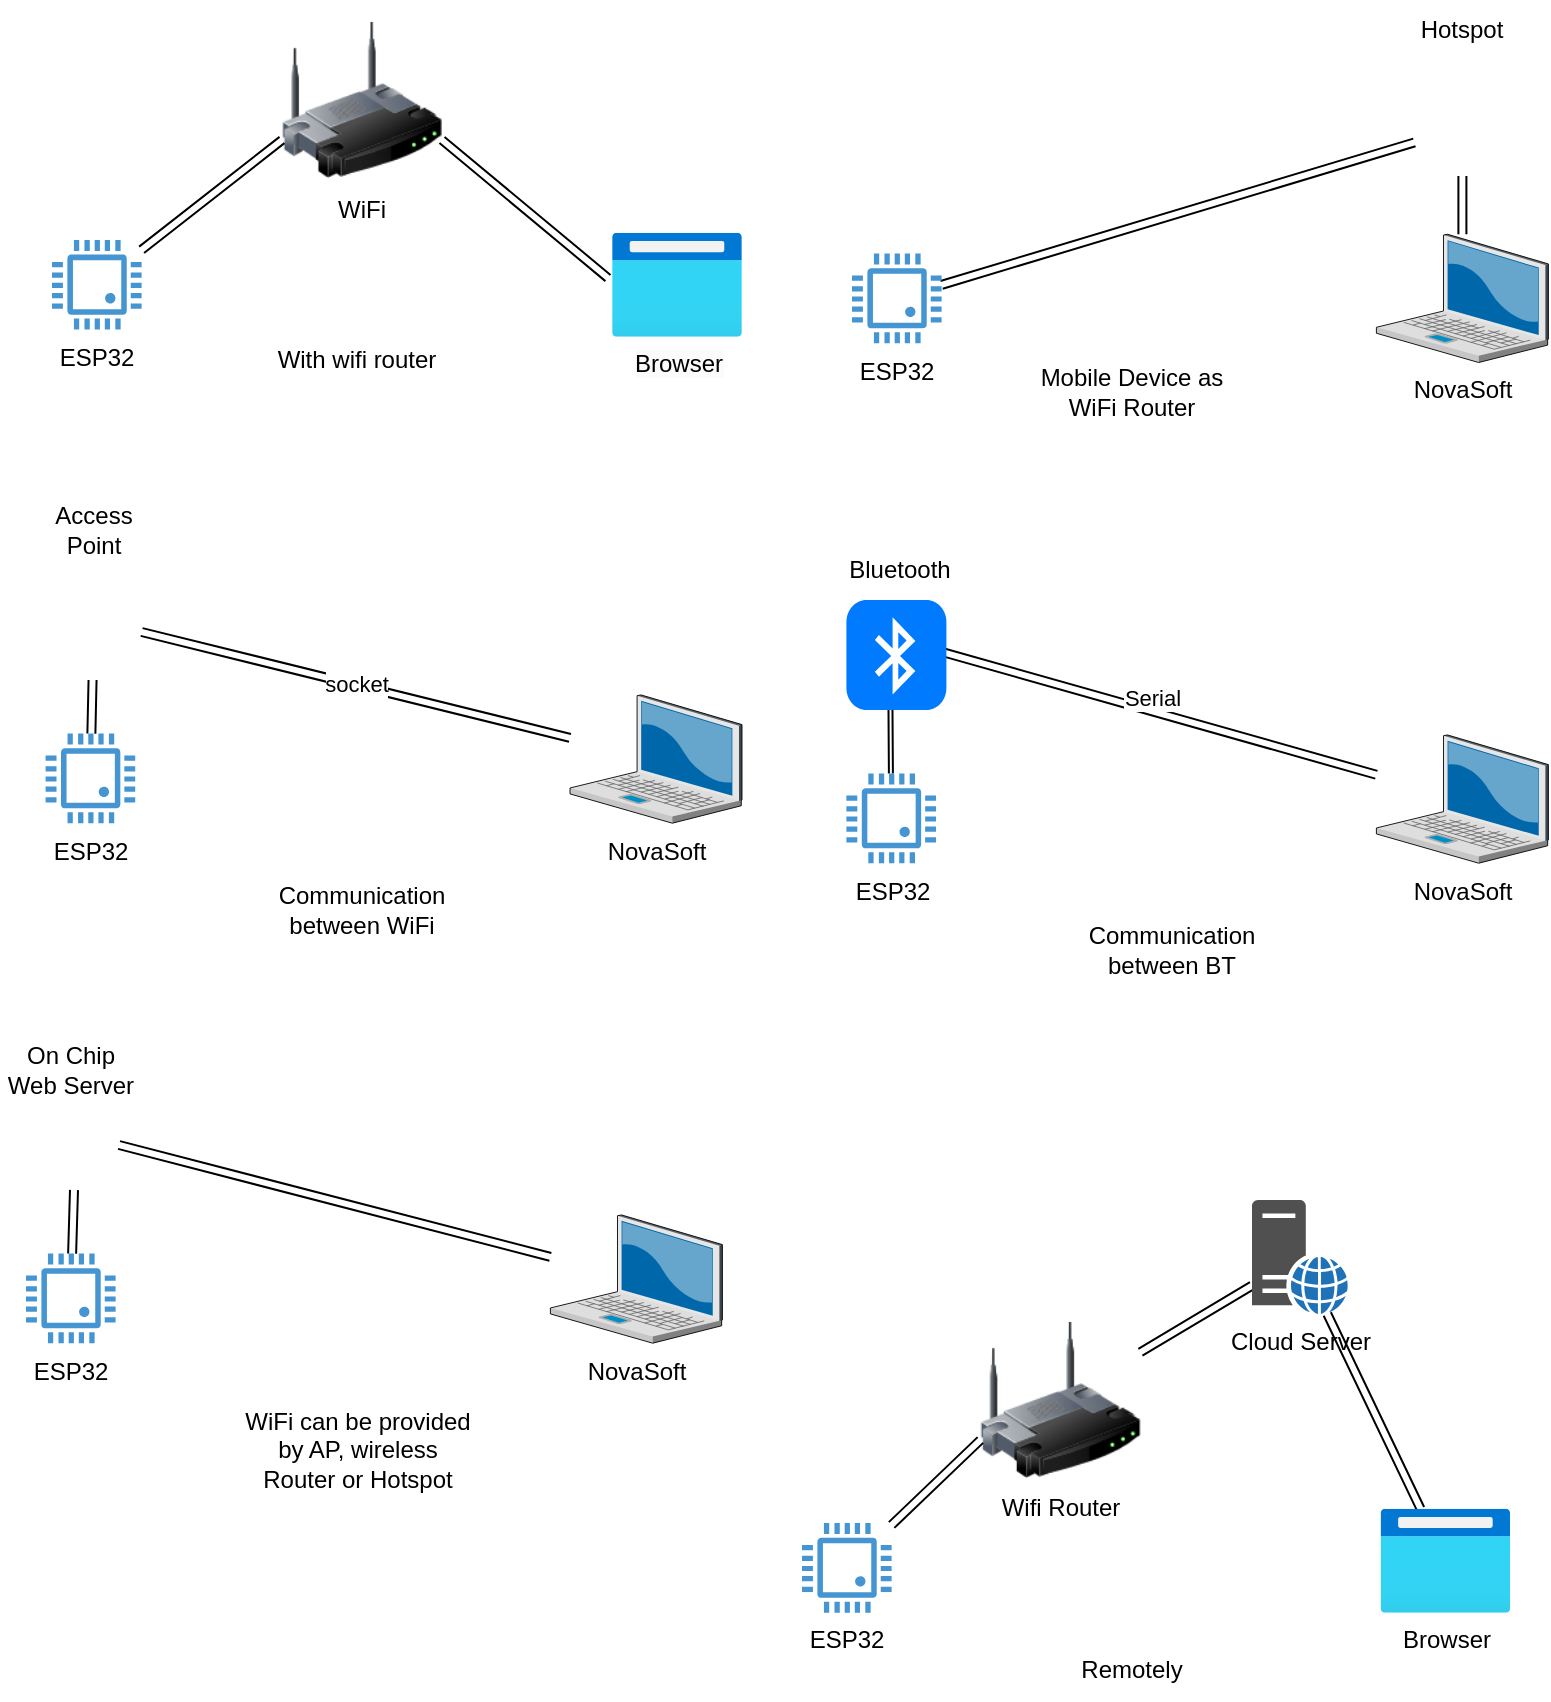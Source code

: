 <mxfile version="23.1.5" type="device">
  <diagram id="R2lEEEUBdFMjLlhIrx00" name="Page-1">
    <mxGraphModel dx="1674" dy="761" grid="1" gridSize="10" guides="1" tooltips="1" connect="1" arrows="1" fold="1" page="1" pageScale="1" pageWidth="850" pageHeight="1100" math="0" shadow="0" extFonts="Permanent Marker^https://fonts.googleapis.com/css?family=Permanent+Marker">
      <root>
        <mxCell id="0" />
        <mxCell id="1" parent="0" />
        <mxCell id="UsyBkcnj87DldpoOLnzl-3" value="" style="image;html=1;image=img/lib/clip_art/networking/Wireless_Router_128x128.png" vertex="1" parent="1">
          <mxGeometry x="175" y="20" width="80" height="80" as="geometry" />
        </mxCell>
        <mxCell id="UsyBkcnj87DldpoOLnzl-9" style="rounded=0;orthogonalLoop=1;jettySize=auto;html=1;entryX=0;entryY=0.75;entryDx=0;entryDy=0;shape=link;" edge="1" parent="1" source="UsyBkcnj87DldpoOLnzl-4" target="UsyBkcnj87DldpoOLnzl-3">
          <mxGeometry relative="1" as="geometry" />
        </mxCell>
        <mxCell id="UsyBkcnj87DldpoOLnzl-4" value="ESP32" style="pointerEvents=1;shadow=0;dashed=0;html=1;strokeColor=none;fillColor=#4495D1;labelPosition=center;verticalLabelPosition=bottom;verticalAlign=top;align=center;outlineConnect=0;shape=mxgraph.veeam.cpu;" vertex="1" parent="1">
          <mxGeometry x="60" y="130" width="44.8" height="44.8" as="geometry" />
        </mxCell>
        <mxCell id="UsyBkcnj87DldpoOLnzl-8" value="&lt;meta charset=&quot;utf-8&quot;&gt;&lt;span style=&quot;color: rgb(0, 0, 0); font-family: Helvetica; font-size: 12px; font-style: normal; font-variant-ligatures: normal; font-variant-caps: normal; font-weight: 400; letter-spacing: normal; orphans: 2; text-align: center; text-indent: 0px; text-transform: none; widows: 2; word-spacing: 0px; -webkit-text-stroke-width: 0px; background-color: rgb(251, 251, 251); text-decoration-thickness: initial; text-decoration-style: initial; text-decoration-color: initial; float: none; display: inline !important;&quot;&gt;Browser&lt;/span&gt;" style="image;aspect=fixed;html=1;points=[];align=center;fontSize=12;image=img/lib/azure2/general/Browser.svg;" vertex="1" parent="1">
          <mxGeometry x="340" y="126.4" width="65" height="52" as="geometry" />
        </mxCell>
        <mxCell id="UsyBkcnj87DldpoOLnzl-13" style="rounded=0;orthogonalLoop=1;jettySize=auto;html=1;entryX=-0.031;entryY=0.435;entryDx=0;entryDy=0;entryPerimeter=0;shape=link;exitX=1;exitY=0.75;exitDx=0;exitDy=0;" edge="1" parent="1" source="UsyBkcnj87DldpoOLnzl-3" target="UsyBkcnj87DldpoOLnzl-8">
          <mxGeometry relative="1" as="geometry">
            <mxPoint x="260" y="110" as="sourcePoint" />
          </mxGeometry>
        </mxCell>
        <mxCell id="UsyBkcnj87DldpoOLnzl-43" style="rounded=0;orthogonalLoop=1;jettySize=auto;html=1;shape=link;" edge="1" parent="1" source="UsyBkcnj87DldpoOLnzl-15" target="UsyBkcnj87DldpoOLnzl-21">
          <mxGeometry relative="1" as="geometry" />
        </mxCell>
        <mxCell id="UsyBkcnj87DldpoOLnzl-15" value="Wifi Router" style="image;html=1;image=img/lib/clip_art/networking/Wireless_Router_128x128.png" vertex="1" parent="1">
          <mxGeometry x="524.2" y="670" width="80" height="80" as="geometry" />
        </mxCell>
        <mxCell id="UsyBkcnj87DldpoOLnzl-23" style="rounded=0;orthogonalLoop=1;jettySize=auto;html=1;entryX=0;entryY=0.75;entryDx=0;entryDy=0;shape=link;" edge="1" parent="1" source="UsyBkcnj87DldpoOLnzl-17" target="UsyBkcnj87DldpoOLnzl-15">
          <mxGeometry relative="1" as="geometry" />
        </mxCell>
        <mxCell id="UsyBkcnj87DldpoOLnzl-17" value="ESP32" style="pointerEvents=1;shadow=0;dashed=0;html=1;strokeColor=none;fillColor=#4495D1;labelPosition=center;verticalLabelPosition=bottom;verticalAlign=top;align=center;outlineConnect=0;shape=mxgraph.veeam.cpu;" vertex="1" parent="1">
          <mxGeometry x="435" y="771.55" width="44.8" height="44.8" as="geometry" />
        </mxCell>
        <mxCell id="UsyBkcnj87DldpoOLnzl-18" style="rounded=0;orthogonalLoop=1;jettySize=auto;html=1;shape=link;" edge="1" parent="1" source="UsyBkcnj87DldpoOLnzl-19" target="UsyBkcnj87DldpoOLnzl-21">
          <mxGeometry relative="1" as="geometry">
            <mxPoint x="689.956" y="628.55" as="targetPoint" />
          </mxGeometry>
        </mxCell>
        <mxCell id="UsyBkcnj87DldpoOLnzl-19" value="Browser" style="image;aspect=fixed;html=1;points=[];align=center;fontSize=12;image=img/lib/azure2/general/Browser.svg;" vertex="1" parent="1">
          <mxGeometry x="724.2" y="764.35" width="65" height="52" as="geometry" />
        </mxCell>
        <mxCell id="UsyBkcnj87DldpoOLnzl-21" value="Cloud Server&lt;div&gt;&lt;br/&gt;&lt;/div&gt;" style="sketch=0;pointerEvents=1;shadow=0;dashed=0;html=1;strokeColor=none;fillColor=#505050;labelPosition=center;verticalLabelPosition=bottom;verticalAlign=top;outlineConnect=0;align=center;shape=mxgraph.office.servers.web_server_blue;" vertex="1" parent="1">
          <mxGeometry x="660" y="610" width="48" height="57" as="geometry" />
        </mxCell>
        <mxCell id="UsyBkcnj87DldpoOLnzl-25" value="WiFi" style="text;html=1;align=center;verticalAlign=middle;whiteSpace=wrap;rounded=0;" vertex="1" parent="1">
          <mxGeometry x="185" y="100" width="60" height="30" as="geometry" />
        </mxCell>
        <mxCell id="UsyBkcnj87DldpoOLnzl-46" style="rounded=0;orthogonalLoop=1;jettySize=auto;html=1;shape=link;" edge="1" parent="1" source="UsyBkcnj87DldpoOLnzl-36" target="UsyBkcnj87DldpoOLnzl-45">
          <mxGeometry relative="1" as="geometry" />
        </mxCell>
        <mxCell id="UsyBkcnj87DldpoOLnzl-36" value="ESP32" style="pointerEvents=1;shadow=0;dashed=0;html=1;strokeColor=none;fillColor=#4495D1;labelPosition=center;verticalLabelPosition=bottom;verticalAlign=top;align=center;outlineConnect=0;shape=mxgraph.veeam.cpu;" vertex="1" parent="1">
          <mxGeometry x="56.8" y="376.8" width="44.8" height="44.8" as="geometry" />
        </mxCell>
        <mxCell id="UsyBkcnj87DldpoOLnzl-37" value="socket" style="rounded=0;orthogonalLoop=1;jettySize=auto;html=1;shape=link;entryX=1;entryY=0.5;entryDx=0;entryDy=0;" edge="1" parent="1" source="UsyBkcnj87DldpoOLnzl-47" target="UsyBkcnj87DldpoOLnzl-45">
          <mxGeometry relative="1" as="geometry">
            <mxPoint x="255" y="332.654" as="targetPoint" />
            <mxPoint x="340" y="390.313" as="sourcePoint" />
          </mxGeometry>
        </mxCell>
        <mxCell id="UsyBkcnj87DldpoOLnzl-40" value="Access Point" style="text;html=1;align=center;verticalAlign=middle;whiteSpace=wrap;rounded=0;" vertex="1" parent="1">
          <mxGeometry x="50.8" y="260" width="60" height="30" as="geometry" />
        </mxCell>
        <mxCell id="UsyBkcnj87DldpoOLnzl-45" value="" style="shape=image;html=1;verticalAlign=top;verticalLabelPosition=bottom;labelBackgroundColor=#ffffff;imageAspect=0;aspect=fixed;image=https://cdn3.iconfinder.com/data/icons/belidong-hotel/32/Artboard_16-128.png" vertex="1" parent="1">
          <mxGeometry x="56.8" y="302" width="48" height="48" as="geometry" />
        </mxCell>
        <mxCell id="UsyBkcnj87DldpoOLnzl-47" value="NovaSoft" style="verticalLabelPosition=bottom;sketch=0;aspect=fixed;html=1;verticalAlign=top;strokeColor=none;align=center;outlineConnect=0;shape=mxgraph.citrix.laptop_2;" vertex="1" parent="1">
          <mxGeometry x="319" y="357.47" width="86" height="64.13" as="geometry" />
        </mxCell>
        <mxCell id="UsyBkcnj87DldpoOLnzl-51" style="rounded=0;orthogonalLoop=1;jettySize=auto;html=1;shape=link;width=-2;entryX=0.44;entryY=0.873;entryDx=0;entryDy=0;entryPerimeter=0;" edge="1" parent="1" source="UsyBkcnj87DldpoOLnzl-52" target="UsyBkcnj87DldpoOLnzl-58">
          <mxGeometry relative="1" as="geometry">
            <mxPoint x="483.475" y="370" as="targetPoint" />
          </mxGeometry>
        </mxCell>
        <mxCell id="UsyBkcnj87DldpoOLnzl-52" value="ESP32" style="pointerEvents=1;shadow=0;dashed=0;html=1;strokeColor=none;fillColor=#4495D1;labelPosition=center;verticalLabelPosition=bottom;verticalAlign=top;align=center;outlineConnect=0;shape=mxgraph.veeam.cpu;" vertex="1" parent="1">
          <mxGeometry x="457.2" y="396.8" width="44.8" height="44.8" as="geometry" />
        </mxCell>
        <mxCell id="UsyBkcnj87DldpoOLnzl-53" style="rounded=0;orthogonalLoop=1;jettySize=auto;html=1;shape=link;entryX=0.96;entryY=0.473;entryDx=0;entryDy=0;entryPerimeter=0;" edge="1" parent="1" source="UsyBkcnj87DldpoOLnzl-56" target="UsyBkcnj87DldpoOLnzl-58">
          <mxGeometry relative="1" as="geometry">
            <mxPoint x="508.0" y="346" as="targetPoint" />
            <mxPoint x="743.2" y="410.313" as="sourcePoint" />
          </mxGeometry>
        </mxCell>
        <mxCell id="UsyBkcnj87DldpoOLnzl-59" value="Serial" style="edgeLabel;html=1;align=center;verticalAlign=middle;resizable=0;points=[];" vertex="1" connectable="0" parent="UsyBkcnj87DldpoOLnzl-53">
          <mxGeometry x="0.057" y="-6" relative="1" as="geometry">
            <mxPoint as="offset" />
          </mxGeometry>
        </mxCell>
        <mxCell id="UsyBkcnj87DldpoOLnzl-54" value="Bluetooth" style="text;html=1;align=center;verticalAlign=middle;whiteSpace=wrap;rounded=0;" vertex="1" parent="1">
          <mxGeometry x="454" y="280" width="60" height="30" as="geometry" />
        </mxCell>
        <mxCell id="UsyBkcnj87DldpoOLnzl-56" value="NovaSoft" style="verticalLabelPosition=bottom;sketch=0;aspect=fixed;html=1;verticalAlign=top;strokeColor=none;align=center;outlineConnect=0;shape=mxgraph.citrix.laptop_2;" vertex="1" parent="1">
          <mxGeometry x="722.2" y="377.47" width="86" height="64.13" as="geometry" />
        </mxCell>
        <mxCell id="UsyBkcnj87DldpoOLnzl-58" value="" style="html=1;strokeWidth=1;shadow=0;dashed=0;shape=mxgraph.ios7.misc.bluetooth;fillColor=#007AFF;strokeColor=none;buttonText=;strokeColor2=#222222;fontColor=#222222;fontSize=8;verticalLabelPosition=bottom;verticalAlign=top;align=center;sketch=0;" vertex="1" parent="1">
          <mxGeometry x="457.2" y="310" width="50" height="55" as="geometry" />
        </mxCell>
        <mxCell id="UsyBkcnj87DldpoOLnzl-60" style="rounded=0;orthogonalLoop=1;jettySize=auto;html=1;shape=link;" edge="1" parent="1" source="UsyBkcnj87DldpoOLnzl-61" target="UsyBkcnj87DldpoOLnzl-64">
          <mxGeometry relative="1" as="geometry" />
        </mxCell>
        <mxCell id="UsyBkcnj87DldpoOLnzl-61" value="ESP32" style="pointerEvents=1;shadow=0;dashed=0;html=1;strokeColor=none;fillColor=#4495D1;labelPosition=center;verticalLabelPosition=bottom;verticalAlign=top;align=center;outlineConnect=0;shape=mxgraph.veeam.cpu;" vertex="1" parent="1">
          <mxGeometry x="460" y="136.8" width="44.8" height="44.8" as="geometry" />
        </mxCell>
        <mxCell id="UsyBkcnj87DldpoOLnzl-62" style="rounded=0;orthogonalLoop=1;jettySize=auto;html=1;shape=link;entryX=0.5;entryY=1;entryDx=0;entryDy=0;" edge="1" parent="1" source="UsyBkcnj87DldpoOLnzl-65" target="UsyBkcnj87DldpoOLnzl-64">
          <mxGeometry relative="1" as="geometry">
            <mxPoint x="658.2" y="92.654" as="targetPoint" />
            <mxPoint x="743.2" y="150.313" as="sourcePoint" />
          </mxGeometry>
        </mxCell>
        <mxCell id="UsyBkcnj87DldpoOLnzl-63" value="Hotspot" style="text;html=1;align=center;verticalAlign=middle;whiteSpace=wrap;rounded=0;" vertex="1" parent="1">
          <mxGeometry x="735.2" y="10" width="60" height="30" as="geometry" />
        </mxCell>
        <mxCell id="UsyBkcnj87DldpoOLnzl-64" value="" style="shape=image;html=1;verticalAlign=top;verticalLabelPosition=bottom;labelBackgroundColor=#ffffff;imageAspect=0;aspect=fixed;image=https://cdn3.iconfinder.com/data/icons/belidong-hotel/32/Artboard_16-128.png" vertex="1" parent="1">
          <mxGeometry x="741.2" y="50" width="48" height="48" as="geometry" />
        </mxCell>
        <mxCell id="UsyBkcnj87DldpoOLnzl-65" value="NovaSoft" style="verticalLabelPosition=bottom;sketch=0;aspect=fixed;html=1;verticalAlign=top;strokeColor=none;align=center;outlineConnect=0;shape=mxgraph.citrix.laptop_2;" vertex="1" parent="1">
          <mxGeometry x="722.2" y="127.13" width="86" height="64.13" as="geometry" />
        </mxCell>
        <mxCell id="UsyBkcnj87DldpoOLnzl-67" style="rounded=0;orthogonalLoop=1;jettySize=auto;html=1;shape=link;entryX=0.5;entryY=1;entryDx=0;entryDy=0;" edge="1" parent="1" source="UsyBkcnj87DldpoOLnzl-68" target="UsyBkcnj87DldpoOLnzl-73">
          <mxGeometry relative="1" as="geometry">
            <mxPoint x="70.475" y="610" as="targetPoint" />
          </mxGeometry>
        </mxCell>
        <mxCell id="UsyBkcnj87DldpoOLnzl-68" value="ESP32" style="pointerEvents=1;shadow=0;dashed=0;html=1;strokeColor=none;fillColor=#4495D1;labelPosition=center;verticalLabelPosition=bottom;verticalAlign=top;align=center;outlineConnect=0;shape=mxgraph.veeam.cpu;" vertex="1" parent="1">
          <mxGeometry x="47" y="636.8" width="44.8" height="44.8" as="geometry" />
        </mxCell>
        <mxCell id="UsyBkcnj87DldpoOLnzl-69" value="" style="rounded=0;orthogonalLoop=1;jettySize=auto;html=1;shape=link;entryX=1;entryY=0.5;entryDx=0;entryDy=0;" edge="1" parent="1" source="UsyBkcnj87DldpoOLnzl-72" target="UsyBkcnj87DldpoOLnzl-73">
          <mxGeometry relative="1" as="geometry">
            <mxPoint x="95.0" y="586" as="targetPoint" />
            <mxPoint x="330.2" y="650.313" as="sourcePoint" />
          </mxGeometry>
        </mxCell>
        <mxCell id="UsyBkcnj87DldpoOLnzl-70" value="On Chip Web Server" style="text;html=1;align=center;verticalAlign=middle;whiteSpace=wrap;rounded=0;" vertex="1" parent="1">
          <mxGeometry x="34.8" y="530" width="69.2" height="30" as="geometry" />
        </mxCell>
        <mxCell id="UsyBkcnj87DldpoOLnzl-72" value="NovaSoft" style="verticalLabelPosition=bottom;sketch=0;aspect=fixed;html=1;verticalAlign=top;strokeColor=none;align=center;outlineConnect=0;shape=mxgraph.citrix.laptop_2;" vertex="1" parent="1">
          <mxGeometry x="309.2" y="617.47" width="86" height="64.13" as="geometry" />
        </mxCell>
        <mxCell id="UsyBkcnj87DldpoOLnzl-73" value="" style="shape=image;html=1;verticalAlign=top;verticalLabelPosition=bottom;labelBackgroundColor=#ffffff;imageAspect=0;aspect=fixed;image=https://cdn1.iconfinder.com/data/icons/unicons-line-vol-5/24/react-128.png" vertex="1" parent="1">
          <mxGeometry x="48.5" y="560" width="45" height="45" as="geometry" />
        </mxCell>
        <mxCell id="UsyBkcnj87DldpoOLnzl-78" value="With wifi router" style="text;html=1;align=center;verticalAlign=middle;whiteSpace=wrap;rounded=0;" vertex="1" parent="1">
          <mxGeometry x="170" y="174.8" width="85" height="30" as="geometry" />
        </mxCell>
        <mxCell id="UsyBkcnj87DldpoOLnzl-79" value="Mobile Device as WiFi Router" style="text;html=1;align=center;verticalAlign=middle;whiteSpace=wrap;rounded=0;" vertex="1" parent="1">
          <mxGeometry x="540" y="191.26" width="120" height="30" as="geometry" />
        </mxCell>
        <mxCell id="UsyBkcnj87DldpoOLnzl-81" value="Communication between BT" style="text;html=1;align=center;verticalAlign=middle;whiteSpace=wrap;rounded=0;" vertex="1" parent="1">
          <mxGeometry x="560" y="470" width="120" height="30" as="geometry" />
        </mxCell>
        <mxCell id="UsyBkcnj87DldpoOLnzl-82" value="Communication between WiFi" style="text;html=1;align=center;verticalAlign=middle;whiteSpace=wrap;rounded=0;" vertex="1" parent="1">
          <mxGeometry x="155" y="450" width="120" height="30" as="geometry" />
        </mxCell>
        <mxCell id="UsyBkcnj87DldpoOLnzl-83" value="WiFi can be provided by AP, wireless Router or Hotspot" style="text;html=1;align=center;verticalAlign=middle;whiteSpace=wrap;rounded=0;" vertex="1" parent="1">
          <mxGeometry x="152.5" y="720" width="120" height="30" as="geometry" />
        </mxCell>
        <mxCell id="UsyBkcnj87DldpoOLnzl-84" value="Remotely" style="text;html=1;align=center;verticalAlign=middle;whiteSpace=wrap;rounded=0;" vertex="1" parent="1">
          <mxGeometry x="540" y="830" width="120" height="30" as="geometry" />
        </mxCell>
      </root>
    </mxGraphModel>
  </diagram>
</mxfile>
